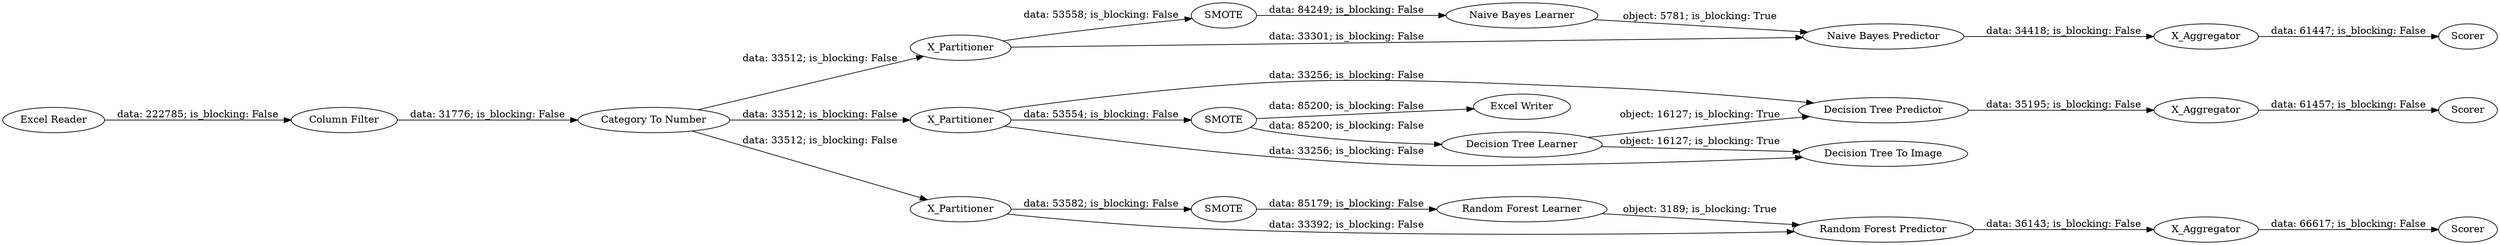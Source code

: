digraph {
	"7287898527284900837_23" [label=X_Aggregator]
	"7287898527284900837_2" [label="Column Filter"]
	"7287898527284900837_19" [label="Excel Writer"]
	"7287898527284900837_32" [label=SMOTE]
	"7287898527284900837_30" [label=SMOTE]
	"7287898527284900837_1" [label="Excel Reader"]
	"7287898527284900837_27" [label=X_Aggregator]
	"7287898527284900837_26" [label=X_Partitioner]
	"7287898527284900837_15" [label="Random Forest Predictor"]
	"7287898527284900837_5" [label="Decision Tree Learner"]
	"7287898527284900837_8" [label=X_Aggregator]
	"7287898527284900837_28" [label=Scorer]
	"7287898527284900837_4" [label="Decision Tree Predictor"]
	"7287898527284900837_24" [label="Naive Bayes Predictor"]
	"7287898527284900837_29" [label=SMOTE]
	"7287898527284900837_9" [label=Scorer]
	"7287898527284900837_14" [label="Random Forest Learner"]
	"7287898527284900837_10" [label="Category To Number"]
	"7287898527284900837_12" [label=X_Partitioner]
	"7287898527284900837_21" [label=Scorer]
	"7287898527284900837_31" [label="Decision Tree To Image"]
	"7287898527284900837_17" [label=X_Partitioner]
	"7287898527284900837_25" [label="Naive Bayes Learner"]
	"7287898527284900837_17" -> "7287898527284900837_30" [label="data: 53582; is_blocking: False"]
	"7287898527284900837_23" -> "7287898527284900837_21" [label="data: 66617; is_blocking: False"]
	"7287898527284900837_29" -> "7287898527284900837_5" [label="data: 85200; is_blocking: False"]
	"7287898527284900837_15" -> "7287898527284900837_23" [label="data: 36143; is_blocking: False"]
	"7287898527284900837_12" -> "7287898527284900837_29" [label="data: 53554; is_blocking: False"]
	"7287898527284900837_10" -> "7287898527284900837_12" [label="data: 33512; is_blocking: False"]
	"7287898527284900837_5" -> "7287898527284900837_4" [label="object: 16127; is_blocking: True"]
	"7287898527284900837_2" -> "7287898527284900837_10" [label="data: 31776; is_blocking: False"]
	"7287898527284900837_26" -> "7287898527284900837_24" [label="data: 33301; is_blocking: False"]
	"7287898527284900837_25" -> "7287898527284900837_24" [label="object: 5781; is_blocking: True"]
	"7287898527284900837_26" -> "7287898527284900837_32" [label="data: 53558; is_blocking: False"]
	"7287898527284900837_24" -> "7287898527284900837_27" [label="data: 34418; is_blocking: False"]
	"7287898527284900837_17" -> "7287898527284900837_15" [label="data: 33392; is_blocking: False"]
	"7287898527284900837_29" -> "7287898527284900837_19" [label="data: 85200; is_blocking: False"]
	"7287898527284900837_30" -> "7287898527284900837_14" [label="data: 85179; is_blocking: False"]
	"7287898527284900837_5" -> "7287898527284900837_31" [label="object: 16127; is_blocking: True"]
	"7287898527284900837_12" -> "7287898527284900837_4" [label="data: 33256; is_blocking: False"]
	"7287898527284900837_8" -> "7287898527284900837_9" [label="data: 61457; is_blocking: False"]
	"7287898527284900837_10" -> "7287898527284900837_26" [label="data: 33512; is_blocking: False"]
	"7287898527284900837_32" -> "7287898527284900837_25" [label="data: 84249; is_blocking: False"]
	"7287898527284900837_14" -> "7287898527284900837_15" [label="object: 3189; is_blocking: True"]
	"7287898527284900837_4" -> "7287898527284900837_8" [label="data: 35195; is_blocking: False"]
	"7287898527284900837_27" -> "7287898527284900837_28" [label="data: 61447; is_blocking: False"]
	"7287898527284900837_12" -> "7287898527284900837_31" [label="data: 33256; is_blocking: False"]
	"7287898527284900837_10" -> "7287898527284900837_17" [label="data: 33512; is_blocking: False"]
	"7287898527284900837_1" -> "7287898527284900837_2" [label="data: 222785; is_blocking: False"]
	rankdir=LR
}
